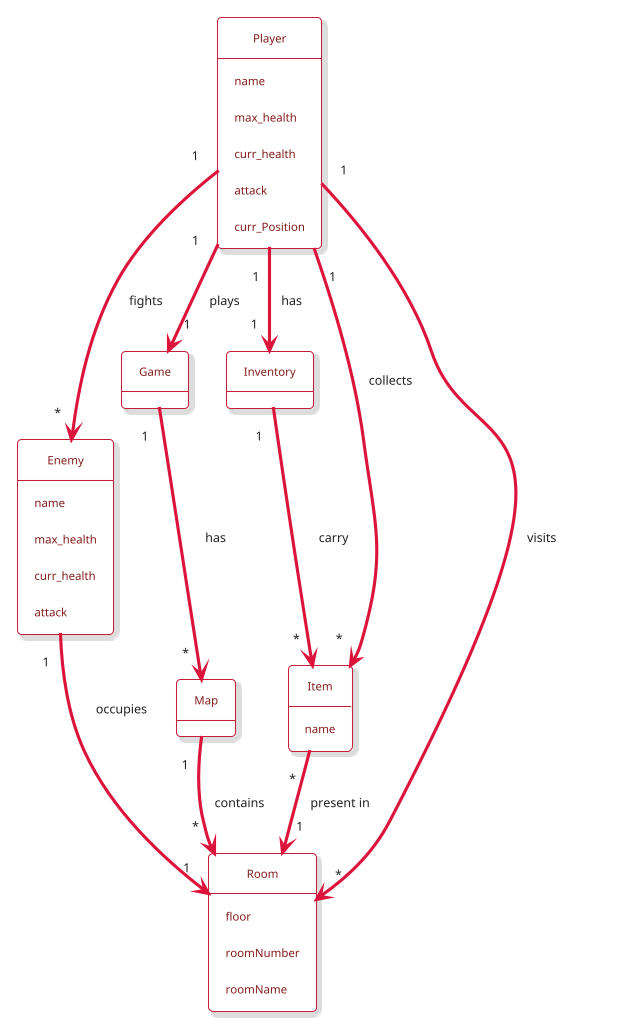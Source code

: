 @startuml DomainModel

!theme materia-outline

skinparam ArrowColor #DC143C
skinparam ObjectBorderColor #C41E3A
skinparam ObjectFontColor #831D1C

object Player {
  name
  max_health
  curr_health
  attack
  curr_Position
  }
  
object Enemy{
  name
  max_health
  curr_health
  attack
  }

object Game

object Inventory

object Item {
  name
  }

object Room {
  floor
  roomNumber
  roomName
  }

object Map{
  }


Player "1" --> "1" Game: plays
Player "1" --> "*" Enemy: fights
Player "1" --> "*" Room: visits
Player "1" --> "1" Inventory: has
Player "1" --> "*" Item: collects

Game "1" --> "*" Map: has
Item "*" --> "1" Room: present in
Inventory "1" --> "*" Item: carry
Map "1" --> "*" Room: contains
Enemy "1" --> "1" Room: occupies

@enduml
